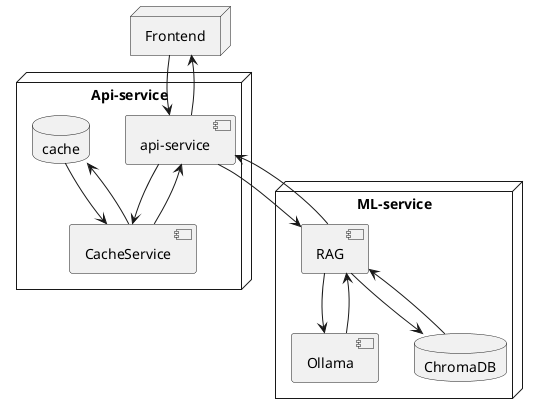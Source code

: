 @startuml
node Frontend {
}
node Api-service {
  component "api-service" as API
  component CacheService
  database cache

}
node ML-service {
  component RAG
  component Ollama
  database ChromaDB
}

Frontend --> API
Frontend <-- API
API --> RAG
API <-- RAG
API --> CacheService
API <-- CacheService
cache --> CacheService
cache <-- CacheService
RAG --> Ollama
RAG <-- Ollama
RAG --> ChromaDB
RAG <-- ChromaDB
@enduml
